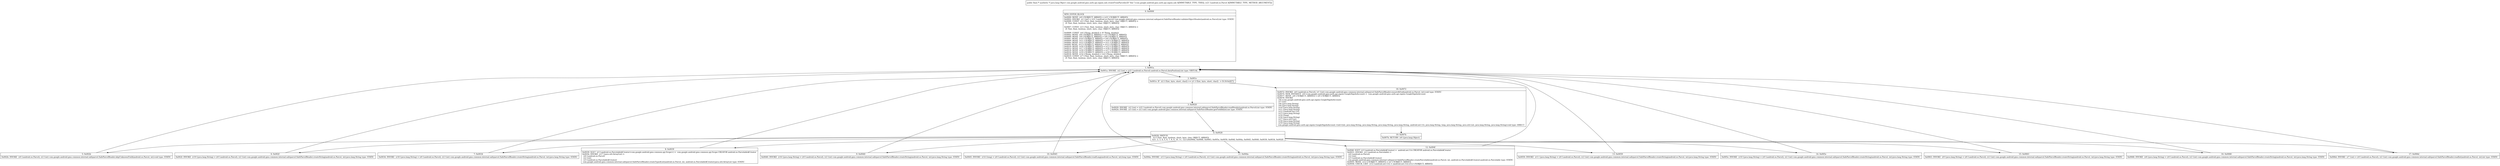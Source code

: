 digraph "CFG forcom.google.android.gms.auth.api.signin.zab.createFromParcel(Landroid\/os\/Parcel;)Ljava\/lang\/Object;" {
Node_0 [shape=record,label="{0\:\ 0x0000|MTH_ENTER_BLOCK\l|0x0000: MOVE  (r0 I:?[OBJECT, ARRAY]) = (r21 I:?[OBJECT, ARRAY]) \l0x0002: INVOKE  (r1 I:int) = (r21 I:android.os.Parcel) com.google.android.gms.common.internal.safeparcel.SafeParcelReader.validateObjectHeader(android.os.Parcel):int type: STATIC \l0x0006: CONST  (r2 I:?[int, float, boolean, short, byte, char, OBJECT, ARRAY]) = \l  (0 ?[int, float, boolean, short, byte, char, OBJECT, ARRAY])\l \l0x0007: CONST  (r3 I:?[int, float, boolean, short, byte, char, OBJECT, ARRAY]) = \l  (0 ?[int, float, boolean, short, byte, char, OBJECT, ARRAY])\l \l0x0008: CONST  (r4 I:?[long, double]) = (0 ?[long, double]) \l0x000a: MOVE  (r8 I:?[OBJECT, ARRAY]) = (r2 I:?[OBJECT, ARRAY]) \l0x000b: MOVE  (r9 I:?[OBJECT, ARRAY]) = (r8 I:?[OBJECT, ARRAY]) \l0x000c: MOVE  (r10 I:?[OBJECT, ARRAY]) = (r9 I:?[OBJECT, ARRAY]) \l0x000d: MOVE  (r11 I:?[OBJECT, ARRAY]) = (r10 I:?[OBJECT, ARRAY]) \l0x000e: MOVE  (r12 I:?[OBJECT, ARRAY]) = (r11 I:?[OBJECT, ARRAY]) \l0x000f: MOVE  (r13 I:?[OBJECT, ARRAY]) = (r12 I:?[OBJECT, ARRAY]) \l0x0010: MOVE  (r16 I:?[OBJECT, ARRAY]) = (r13 I:?[OBJECT, ARRAY]) \l0x0012: MOVE  (r17 I:?[OBJECT, ARRAY]) = (r16 I:?[OBJECT, ARRAY]) \l0x0014: MOVE  (r18 I:?[OBJECT, ARRAY]) = (r17 I:?[OBJECT, ARRAY]) \l0x0016: MOVE  (r19 I:?[OBJECT, ARRAY]) = (r18 I:?[OBJECT, ARRAY]) \l0x0018: MOVE  (r14 I:?[long, double]) = (r4 I:?[long, double]) \l0x0019: CONST  (r7 I:?[int, float, boolean, short, byte, char, OBJECT, ARRAY]) = \l  (0 ?[int, float, boolean, short, byte, char, OBJECT, ARRAY])\l \l}"];
Node_1 [shape=record,label="{1\:\ 0x001a|0x001a: INVOKE  (r2 I:int) = (r21 I:android.os.Parcel) android.os.Parcel.dataPosition():int type: VIRTUAL \l}"];
Node_2 [shape=record,label="{2\:\ 0x001e|0x001e: IF  (r2 I:?[int, byte, short, char]) \>= (r1 I:?[int, byte, short, char])  \-\> B:18:0x0072 \l}"];
Node_3 [shape=record,label="{3\:\ 0x0020|0x0020: INVOKE  (r2 I:int) = (r21 I:android.os.Parcel) com.google.android.gms.common.internal.safeparcel.SafeParcelReader.readHeader(android.os.Parcel):int type: STATIC \l0x0024: INVOKE  (r3 I:int) = (r2 I:int) com.google.android.gms.common.internal.safeparcel.SafeParcelReader.getFieldId(int):int type: STATIC \l}"];
Node_4 [shape=record,label="{4\:\ 0x0028|0x0028: SWITCH  \l  (r3 I:?[int, float, boolean, short, byte, char, OBJECT, ARRAY])\l k:[1, 2, 3, 4, 5, 6, 7, 8, 9, 10, 11, 12] t:[0x006d, 0x0068, 0x0063, 0x005e, 0x0059, 0x004f, 0x004a, 0x0045, 0x0040, 0x0039, 0x0034, 0x002f] \l}"];
Node_5 [shape=record,label="{5\:\ 0x002b|0x002b: INVOKE  (r0 I:android.os.Parcel), (r2 I:int) com.google.android.gms.common.internal.safeparcel.SafeParcelReader.skipUnknownField(android.os.Parcel, int):void type: STATIC \l}"];
Node_6 [shape=record,label="{6\:\ 0x002f|0x002f: INVOKE  (r19 I:java.lang.String) = (r0 I:android.os.Parcel), (r2 I:int) com.google.android.gms.common.internal.safeparcel.SafeParcelReader.createString(android.os.Parcel, int):java.lang.String type: STATIC \l}"];
Node_7 [shape=record,label="{7\:\ 0x0034|0x0034: INVOKE  (r18 I:java.lang.String) = (r0 I:android.os.Parcel), (r2 I:int) com.google.android.gms.common.internal.safeparcel.SafeParcelReader.createString(android.os.Parcel, int):java.lang.String type: STATIC \l}"];
Node_8 [shape=record,label="{8\:\ 0x0039|0x0039: SGET  (r3 I:android.os.Parcelable$Creator\<com.google.android.gms.common.api.Scope\>) =  com.google.android.gms.common.api.Scope.CREATOR android.os.Parcelable$Creator \l0x003b: INVOKE  (r17 I:java.util.ArrayList) = \l  (r0 I:android.os.Parcel)\l  (r2 I:int)\l  (r3 I:android.os.Parcelable$Creator)\l com.google.android.gms.common.internal.safeparcel.SafeParcelReader.createTypedList(android.os.Parcel, int, android.os.Parcelable$Creator):java.util.ArrayList type: STATIC \l}"];
Node_9 [shape=record,label="{9\:\ 0x0040|0x0040: INVOKE  (r16 I:java.lang.String) = (r0 I:android.os.Parcel), (r2 I:int) com.google.android.gms.common.internal.safeparcel.SafeParcelReader.createString(android.os.Parcel, int):java.lang.String type: STATIC \l}"];
Node_10 [shape=record,label="{10\:\ 0x0045|0x0045: INVOKE  (r14 I:long) = (r0 I:android.os.Parcel), (r2 I:int) com.google.android.gms.common.internal.safeparcel.SafeParcelReader.readLong(android.os.Parcel, int):long type: STATIC \l}"];
Node_11 [shape=record,label="{11\:\ 0x004a|0x004a: INVOKE  (r13 I:java.lang.String) = (r0 I:android.os.Parcel), (r2 I:int) com.google.android.gms.common.internal.safeparcel.SafeParcelReader.createString(android.os.Parcel, int):java.lang.String type: STATIC \l}"];
Node_12 [shape=record,label="{12\:\ 0x004f|0x004f: SGET  (r3 I:android.os.Parcelable$Creator) =  android.net.Uri.CREATOR android.os.Parcelable$Creator \l0x0051: INVOKE  (r2 I:android.os.Parcelable) = \l  (r0 I:android.os.Parcel)\l  (r2 I:int)\l  (r3 I:android.os.Parcelable$Creator)\l com.google.android.gms.common.internal.safeparcel.SafeParcelReader.createParcelable(android.os.Parcel, int, android.os.Parcelable$Creator):android.os.Parcelable type: STATIC \l0x0055: MOVE  (r12 I:?[OBJECT, ARRAY]) = (r2 I:?[OBJECT, ARRAY]) \l0x0056: CHECK_CAST  (r12 I:android.net.Uri) = (android.net.Uri) (r12 I:?[OBJECT, ARRAY]) \l}"];
Node_13 [shape=record,label="{13\:\ 0x0059|0x0059: INVOKE  (r11 I:java.lang.String) = (r0 I:android.os.Parcel), (r2 I:int) com.google.android.gms.common.internal.safeparcel.SafeParcelReader.createString(android.os.Parcel, int):java.lang.String type: STATIC \l}"];
Node_14 [shape=record,label="{14\:\ 0x005e|0x005e: INVOKE  (r10 I:java.lang.String) = (r0 I:android.os.Parcel), (r2 I:int) com.google.android.gms.common.internal.safeparcel.SafeParcelReader.createString(android.os.Parcel, int):java.lang.String type: STATIC \l}"];
Node_15 [shape=record,label="{15\:\ 0x0063|0x0063: INVOKE  (r9 I:java.lang.String) = (r0 I:android.os.Parcel), (r2 I:int) com.google.android.gms.common.internal.safeparcel.SafeParcelReader.createString(android.os.Parcel, int):java.lang.String type: STATIC \l}"];
Node_16 [shape=record,label="{16\:\ 0x0068|0x0068: INVOKE  (r8 I:java.lang.String) = (r0 I:android.os.Parcel), (r2 I:int) com.google.android.gms.common.internal.safeparcel.SafeParcelReader.createString(android.os.Parcel, int):java.lang.String type: STATIC \l}"];
Node_17 [shape=record,label="{17\:\ 0x006d|0x006d: INVOKE  (r7 I:int) = (r0 I:android.os.Parcel), (r2 I:int) com.google.android.gms.common.internal.safeparcel.SafeParcelReader.readInt(android.os.Parcel, int):int type: STATIC \l}"];
Node_18 [shape=record,label="{18\:\ 0x0072|0x0072: INVOKE  (r0 I:android.os.Parcel), (r1 I:int) com.google.android.gms.common.internal.safeparcel.SafeParcelReader.ensureAtEnd(android.os.Parcel, int):void type: STATIC \l0x0075: NEW_INSTANCE  (r0 I:com.google.android.gms.auth.api.signin.GoogleSignInAccount) =  com.google.android.gms.auth.api.signin.GoogleSignInAccount \l0x0077: MOVE  (r6 I:?[OBJECT, ARRAY]) = (r0 I:?[OBJECT, ARRAY]) \l0x0078: INVOKE  \l  (r6 I:com.google.android.gms.auth.api.signin.GoogleSignInAccount)\l  (r7 I:int)\l  (r8 I:java.lang.String)\l  (r9 I:java.lang.String)\l  (r10 I:java.lang.String)\l  (r11 I:java.lang.String)\l  (r12 I:android.net.Uri)\l  (r13 I:java.lang.String)\l  (r14 I:long)\l  (r16 I:java.lang.String)\l  (r17 I:java.util.List)\l  (r18 I:java.lang.String)\l  (r19 I:java.lang.String)\l com.google.android.gms.auth.api.signin.GoogleSignInAccount.\<init\>(int, java.lang.String, java.lang.String, java.lang.String, java.lang.String, android.net.Uri, java.lang.String, long, java.lang.String, java.util.List, java.lang.String, java.lang.String):void type: DIRECT \l}"];
Node_19 [shape=record,label="{19\:\ 0x007b|0x007b: RETURN  (r0 I:java.lang.Object) \l}"];
MethodNode[shape=record,label="{public final \/* synthetic *\/ java.lang.Object com.google.android.gms.auth.api.signin.zab.createFromParcel((r20 'this' I:com.google.android.gms.auth.api.signin.zab A[IMMUTABLE_TYPE, THIS]), (r21 I:android.os.Parcel A[IMMUTABLE_TYPE, METHOD_ARGUMENT])) }"];
MethodNode -> Node_0;
Node_0 -> Node_1;
Node_1 -> Node_2;
Node_2 -> Node_3[style=dashed];
Node_2 -> Node_18;
Node_3 -> Node_4;
Node_4 -> Node_5;
Node_4 -> Node_6;
Node_4 -> Node_7;
Node_4 -> Node_8;
Node_4 -> Node_9;
Node_4 -> Node_10;
Node_4 -> Node_11;
Node_4 -> Node_12;
Node_4 -> Node_13;
Node_4 -> Node_14;
Node_4 -> Node_15;
Node_4 -> Node_16;
Node_4 -> Node_17;
Node_5 -> Node_1;
Node_6 -> Node_1;
Node_7 -> Node_1;
Node_8 -> Node_1;
Node_9 -> Node_1;
Node_10 -> Node_1;
Node_11 -> Node_1;
Node_12 -> Node_1;
Node_13 -> Node_1;
Node_14 -> Node_1;
Node_15 -> Node_1;
Node_16 -> Node_1;
Node_17 -> Node_1;
Node_18 -> Node_19;
}

